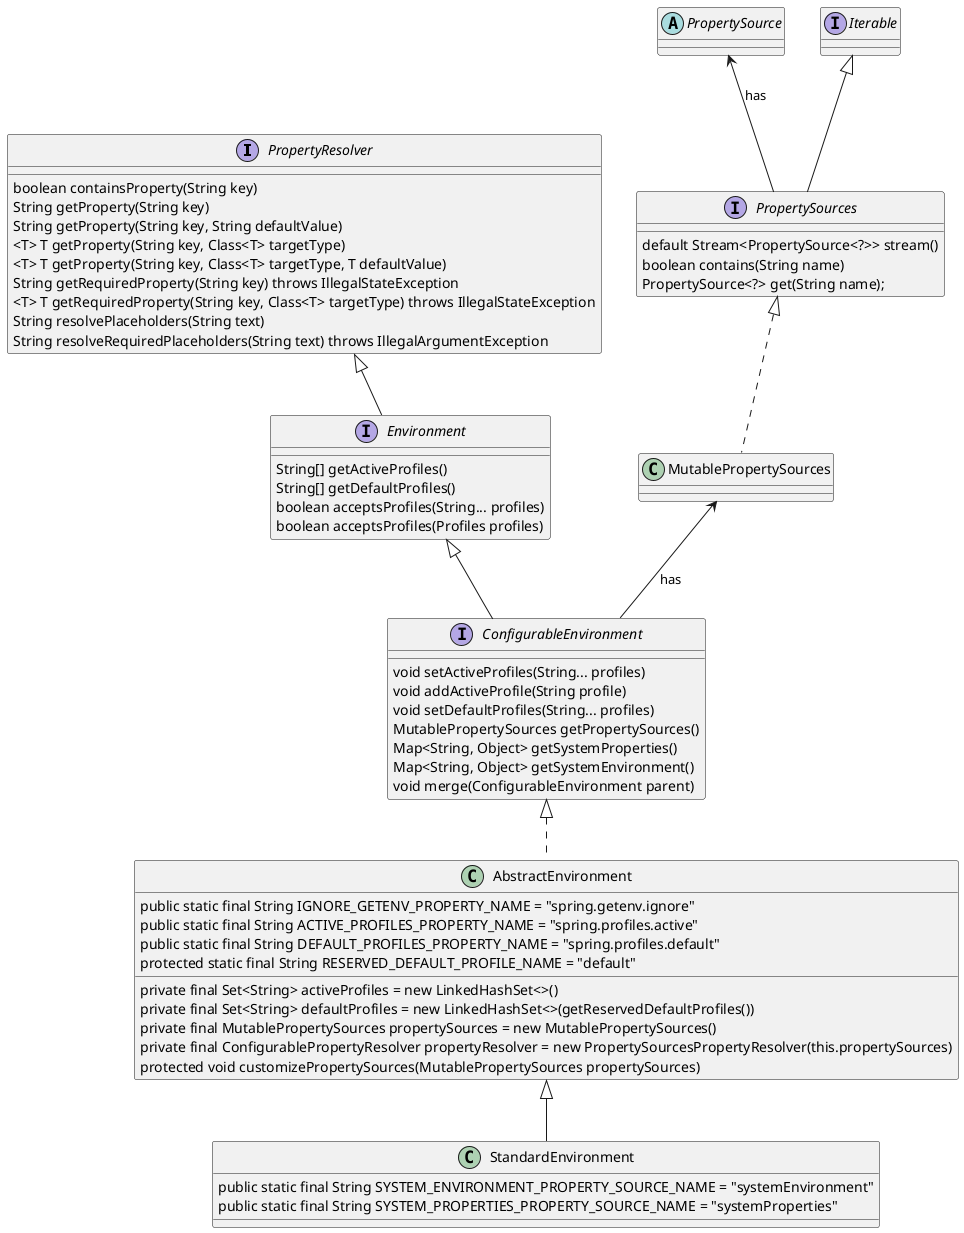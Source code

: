 @startuml


interface PropertyResolver
interface Environment
interface ConfigurableEnvironment
abstract class AbstractEnvironment
class StandardEnvironment
interface PropertySources
abstract class PropertySource
class MutablePropertySources
interface Iterable

PropertyResolver <|-- Environment
Environment <|-- ConfigurableEnvironment
ConfigurableEnvironment <|.. AbstractEnvironment
AbstractEnvironment <|-- StandardEnvironment
PropertySources <|.. MutablePropertySources
MutablePropertySources <-- ConfigurableEnvironment : has
PropertySource <-- PropertySources : has
Iterable <|-- PropertySources
interface PropertyResolver {
	boolean containsProperty(String key)
	String getProperty(String key)
	String getProperty(String key, String defaultValue)
	<T> T getProperty(String key, Class<T> targetType)
	<T> T getProperty(String key, Class<T> targetType, T defaultValue)
	String getRequiredProperty(String key) throws IllegalStateException
	<T> T getRequiredProperty(String key, Class<T> targetType) throws IllegalStateException
	String resolvePlaceholders(String text)
	String resolveRequiredPlaceholders(String text) throws IllegalArgumentException
}

interface Environment{
	String[] getActiveProfiles()
	String[] getDefaultProfiles()
	boolean acceptsProfiles(String... profiles)
	boolean acceptsProfiles(Profiles profiles)
}

class StandardEnvironment{
	public static final String SYSTEM_ENVIRONMENT_PROPERTY_SOURCE_NAME = "systemEnvironment"
	public static final String SYSTEM_PROPERTIES_PROPERTY_SOURCE_NAME = "systemProperties"
}

interface ConfigurableEnvironment {
	void setActiveProfiles(String... profiles)
	void addActiveProfile(String profile)
	void setDefaultProfiles(String... profiles)
	MutablePropertySources getPropertySources()
	Map<String, Object> getSystemProperties()
	Map<String, Object> getSystemEnvironment()
	void merge(ConfigurableEnvironment parent)

}
class AbstractEnvironment  {
	public static final String IGNORE_GETENV_PROPERTY_NAME = "spring.getenv.ignore"
	public static final String ACTIVE_PROFILES_PROPERTY_NAME = "spring.profiles.active"
	public static final String DEFAULT_PROFILES_PROPERTY_NAME = "spring.profiles.default"
	protected static final String RESERVED_DEFAULT_PROFILE_NAME = "default"
	private final Set<String> activeProfiles = new LinkedHashSet<>()
	private final Set<String> defaultProfiles = new LinkedHashSet<>(getReservedDefaultProfiles())
	private final MutablePropertySources propertySources = new MutablePropertySources()
	private final ConfigurablePropertyResolver propertyResolver = new PropertySourcesPropertyResolver(this.propertySources)
	protected void customizePropertySources(MutablePropertySources propertySources)
}

interface PropertySources {
	default Stream<PropertySource<?>> stream()
	boolean contains(String name)
	PropertySource<?> get(String name);
}


@enduml